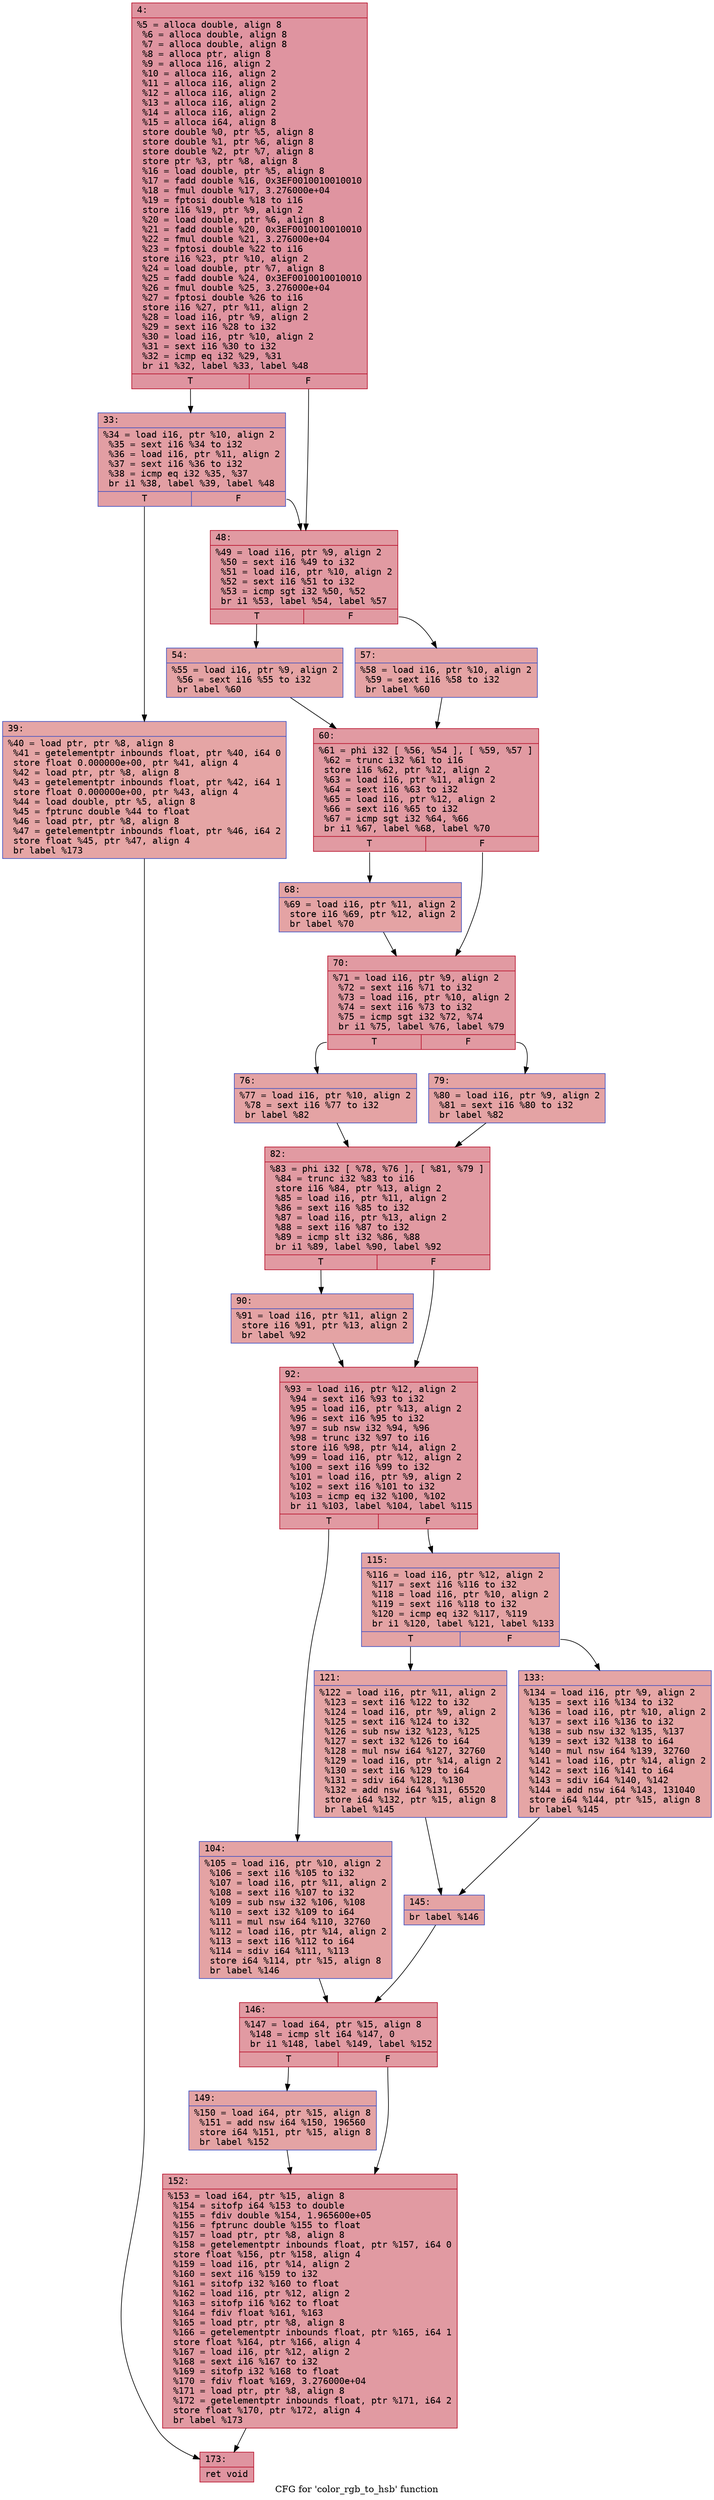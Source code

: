 digraph "CFG for 'color_rgb_to_hsb' function" {
	label="CFG for 'color_rgb_to_hsb' function";

	Node0x600000332b20 [shape=record,color="#b70d28ff", style=filled, fillcolor="#b70d2870" fontname="Courier",label="{4:\l|  %5 = alloca double, align 8\l  %6 = alloca double, align 8\l  %7 = alloca double, align 8\l  %8 = alloca ptr, align 8\l  %9 = alloca i16, align 2\l  %10 = alloca i16, align 2\l  %11 = alloca i16, align 2\l  %12 = alloca i16, align 2\l  %13 = alloca i16, align 2\l  %14 = alloca i16, align 2\l  %15 = alloca i64, align 8\l  store double %0, ptr %5, align 8\l  store double %1, ptr %6, align 8\l  store double %2, ptr %7, align 8\l  store ptr %3, ptr %8, align 8\l  %16 = load double, ptr %5, align 8\l  %17 = fadd double %16, 0x3EF0010010010010\l  %18 = fmul double %17, 3.276000e+04\l  %19 = fptosi double %18 to i16\l  store i16 %19, ptr %9, align 2\l  %20 = load double, ptr %6, align 8\l  %21 = fadd double %20, 0x3EF0010010010010\l  %22 = fmul double %21, 3.276000e+04\l  %23 = fptosi double %22 to i16\l  store i16 %23, ptr %10, align 2\l  %24 = load double, ptr %7, align 8\l  %25 = fadd double %24, 0x3EF0010010010010\l  %26 = fmul double %25, 3.276000e+04\l  %27 = fptosi double %26 to i16\l  store i16 %27, ptr %11, align 2\l  %28 = load i16, ptr %9, align 2\l  %29 = sext i16 %28 to i32\l  %30 = load i16, ptr %10, align 2\l  %31 = sext i16 %30 to i32\l  %32 = icmp eq i32 %29, %31\l  br i1 %32, label %33, label %48\l|{<s0>T|<s1>F}}"];
	Node0x600000332b20:s0 -> Node0x600000332b70[tooltip="4 -> 33\nProbability 50.00%" ];
	Node0x600000332b20:s1 -> Node0x600000332c10[tooltip="4 -> 48\nProbability 50.00%" ];
	Node0x600000332b70 [shape=record,color="#3d50c3ff", style=filled, fillcolor="#be242e70" fontname="Courier",label="{33:\l|  %34 = load i16, ptr %10, align 2\l  %35 = sext i16 %34 to i32\l  %36 = load i16, ptr %11, align 2\l  %37 = sext i16 %36 to i32\l  %38 = icmp eq i32 %35, %37\l  br i1 %38, label %39, label %48\l|{<s0>T|<s1>F}}"];
	Node0x600000332b70:s0 -> Node0x600000332bc0[tooltip="33 -> 39\nProbability 50.00%" ];
	Node0x600000332b70:s1 -> Node0x600000332c10[tooltip="33 -> 48\nProbability 50.00%" ];
	Node0x600000332bc0 [shape=record,color="#3d50c3ff", style=filled, fillcolor="#c5333470" fontname="Courier",label="{39:\l|  %40 = load ptr, ptr %8, align 8\l  %41 = getelementptr inbounds float, ptr %40, i64 0\l  store float 0.000000e+00, ptr %41, align 4\l  %42 = load ptr, ptr %8, align 8\l  %43 = getelementptr inbounds float, ptr %42, i64 1\l  store float 0.000000e+00, ptr %43, align 4\l  %44 = load double, ptr %5, align 8\l  %45 = fptrunc double %44 to float\l  %46 = load ptr, ptr %8, align 8\l  %47 = getelementptr inbounds float, ptr %46, i64 2\l  store float %45, ptr %47, align 4\l  br label %173\l}"];
	Node0x600000332bc0 -> Node0x600000333200[tooltip="39 -> 173\nProbability 100.00%" ];
	Node0x600000332c10 [shape=record,color="#b70d28ff", style=filled, fillcolor="#bb1b2c70" fontname="Courier",label="{48:\l|  %49 = load i16, ptr %9, align 2\l  %50 = sext i16 %49 to i32\l  %51 = load i16, ptr %10, align 2\l  %52 = sext i16 %51 to i32\l  %53 = icmp sgt i32 %50, %52\l  br i1 %53, label %54, label %57\l|{<s0>T|<s1>F}}"];
	Node0x600000332c10:s0 -> Node0x600000332c60[tooltip="48 -> 54\nProbability 50.00%" ];
	Node0x600000332c10:s1 -> Node0x600000332cb0[tooltip="48 -> 57\nProbability 50.00%" ];
	Node0x600000332c60 [shape=record,color="#3d50c3ff", style=filled, fillcolor="#c32e3170" fontname="Courier",label="{54:\l|  %55 = load i16, ptr %9, align 2\l  %56 = sext i16 %55 to i32\l  br label %60\l}"];
	Node0x600000332c60 -> Node0x600000332d00[tooltip="54 -> 60\nProbability 100.00%" ];
	Node0x600000332cb0 [shape=record,color="#3d50c3ff", style=filled, fillcolor="#c32e3170" fontname="Courier",label="{57:\l|  %58 = load i16, ptr %10, align 2\l  %59 = sext i16 %58 to i32\l  br label %60\l}"];
	Node0x600000332cb0 -> Node0x600000332d00[tooltip="57 -> 60\nProbability 100.00%" ];
	Node0x600000332d00 [shape=record,color="#b70d28ff", style=filled, fillcolor="#bb1b2c70" fontname="Courier",label="{60:\l|  %61 = phi i32 [ %56, %54 ], [ %59, %57 ]\l  %62 = trunc i32 %61 to i16\l  store i16 %62, ptr %12, align 2\l  %63 = load i16, ptr %11, align 2\l  %64 = sext i16 %63 to i32\l  %65 = load i16, ptr %12, align 2\l  %66 = sext i16 %65 to i32\l  %67 = icmp sgt i32 %64, %66\l  br i1 %67, label %68, label %70\l|{<s0>T|<s1>F}}"];
	Node0x600000332d00:s0 -> Node0x600000332d50[tooltip="60 -> 68\nProbability 50.00%" ];
	Node0x600000332d00:s1 -> Node0x600000332da0[tooltip="60 -> 70\nProbability 50.00%" ];
	Node0x600000332d50 [shape=record,color="#3d50c3ff", style=filled, fillcolor="#c32e3170" fontname="Courier",label="{68:\l|  %69 = load i16, ptr %11, align 2\l  store i16 %69, ptr %12, align 2\l  br label %70\l}"];
	Node0x600000332d50 -> Node0x600000332da0[tooltip="68 -> 70\nProbability 100.00%" ];
	Node0x600000332da0 [shape=record,color="#b70d28ff", style=filled, fillcolor="#bb1b2c70" fontname="Courier",label="{70:\l|  %71 = load i16, ptr %9, align 2\l  %72 = sext i16 %71 to i32\l  %73 = load i16, ptr %10, align 2\l  %74 = sext i16 %73 to i32\l  %75 = icmp sgt i32 %72, %74\l  br i1 %75, label %76, label %79\l|{<s0>T|<s1>F}}"];
	Node0x600000332da0:s0 -> Node0x600000332df0[tooltip="70 -> 76\nProbability 50.00%" ];
	Node0x600000332da0:s1 -> Node0x600000332e40[tooltip="70 -> 79\nProbability 50.00%" ];
	Node0x600000332df0 [shape=record,color="#3d50c3ff", style=filled, fillcolor="#c32e3170" fontname="Courier",label="{76:\l|  %77 = load i16, ptr %10, align 2\l  %78 = sext i16 %77 to i32\l  br label %82\l}"];
	Node0x600000332df0 -> Node0x600000332e90[tooltip="76 -> 82\nProbability 100.00%" ];
	Node0x600000332e40 [shape=record,color="#3d50c3ff", style=filled, fillcolor="#c32e3170" fontname="Courier",label="{79:\l|  %80 = load i16, ptr %9, align 2\l  %81 = sext i16 %80 to i32\l  br label %82\l}"];
	Node0x600000332e40 -> Node0x600000332e90[tooltip="79 -> 82\nProbability 100.00%" ];
	Node0x600000332e90 [shape=record,color="#b70d28ff", style=filled, fillcolor="#bb1b2c70" fontname="Courier",label="{82:\l|  %83 = phi i32 [ %78, %76 ], [ %81, %79 ]\l  %84 = trunc i32 %83 to i16\l  store i16 %84, ptr %13, align 2\l  %85 = load i16, ptr %11, align 2\l  %86 = sext i16 %85 to i32\l  %87 = load i16, ptr %13, align 2\l  %88 = sext i16 %87 to i32\l  %89 = icmp slt i32 %86, %88\l  br i1 %89, label %90, label %92\l|{<s0>T|<s1>F}}"];
	Node0x600000332e90:s0 -> Node0x600000332ee0[tooltip="82 -> 90\nProbability 50.00%" ];
	Node0x600000332e90:s1 -> Node0x600000332f30[tooltip="82 -> 92\nProbability 50.00%" ];
	Node0x600000332ee0 [shape=record,color="#3d50c3ff", style=filled, fillcolor="#c32e3170" fontname="Courier",label="{90:\l|  %91 = load i16, ptr %11, align 2\l  store i16 %91, ptr %13, align 2\l  br label %92\l}"];
	Node0x600000332ee0 -> Node0x600000332f30[tooltip="90 -> 92\nProbability 100.00%" ];
	Node0x600000332f30 [shape=record,color="#b70d28ff", style=filled, fillcolor="#bb1b2c70" fontname="Courier",label="{92:\l|  %93 = load i16, ptr %12, align 2\l  %94 = sext i16 %93 to i32\l  %95 = load i16, ptr %13, align 2\l  %96 = sext i16 %95 to i32\l  %97 = sub nsw i32 %94, %96\l  %98 = trunc i32 %97 to i16\l  store i16 %98, ptr %14, align 2\l  %99 = load i16, ptr %12, align 2\l  %100 = sext i16 %99 to i32\l  %101 = load i16, ptr %9, align 2\l  %102 = sext i16 %101 to i32\l  %103 = icmp eq i32 %100, %102\l  br i1 %103, label %104, label %115\l|{<s0>T|<s1>F}}"];
	Node0x600000332f30:s0 -> Node0x600000332f80[tooltip="92 -> 104\nProbability 50.00%" ];
	Node0x600000332f30:s1 -> Node0x600000332fd0[tooltip="92 -> 115\nProbability 50.00%" ];
	Node0x600000332f80 [shape=record,color="#3d50c3ff", style=filled, fillcolor="#c32e3170" fontname="Courier",label="{104:\l|  %105 = load i16, ptr %10, align 2\l  %106 = sext i16 %105 to i32\l  %107 = load i16, ptr %11, align 2\l  %108 = sext i16 %107 to i32\l  %109 = sub nsw i32 %106, %108\l  %110 = sext i32 %109 to i64\l  %111 = mul nsw i64 %110, 32760\l  %112 = load i16, ptr %14, align 2\l  %113 = sext i16 %112 to i64\l  %114 = sdiv i64 %111, %113\l  store i64 %114, ptr %15, align 8\l  br label %146\l}"];
	Node0x600000332f80 -> Node0x600000333110[tooltip="104 -> 146\nProbability 100.00%" ];
	Node0x600000332fd0 [shape=record,color="#3d50c3ff", style=filled, fillcolor="#c32e3170" fontname="Courier",label="{115:\l|  %116 = load i16, ptr %12, align 2\l  %117 = sext i16 %116 to i32\l  %118 = load i16, ptr %10, align 2\l  %119 = sext i16 %118 to i32\l  %120 = icmp eq i32 %117, %119\l  br i1 %120, label %121, label %133\l|{<s0>T|<s1>F}}"];
	Node0x600000332fd0:s0 -> Node0x600000333020[tooltip="115 -> 121\nProbability 50.00%" ];
	Node0x600000332fd0:s1 -> Node0x600000333070[tooltip="115 -> 133\nProbability 50.00%" ];
	Node0x600000333020 [shape=record,color="#3d50c3ff", style=filled, fillcolor="#c5333470" fontname="Courier",label="{121:\l|  %122 = load i16, ptr %11, align 2\l  %123 = sext i16 %122 to i32\l  %124 = load i16, ptr %9, align 2\l  %125 = sext i16 %124 to i32\l  %126 = sub nsw i32 %123, %125\l  %127 = sext i32 %126 to i64\l  %128 = mul nsw i64 %127, 32760\l  %129 = load i16, ptr %14, align 2\l  %130 = sext i16 %129 to i64\l  %131 = sdiv i64 %128, %130\l  %132 = add nsw i64 %131, 65520\l  store i64 %132, ptr %15, align 8\l  br label %145\l}"];
	Node0x600000333020 -> Node0x6000003330c0[tooltip="121 -> 145\nProbability 100.00%" ];
	Node0x600000333070 [shape=record,color="#3d50c3ff", style=filled, fillcolor="#c5333470" fontname="Courier",label="{133:\l|  %134 = load i16, ptr %9, align 2\l  %135 = sext i16 %134 to i32\l  %136 = load i16, ptr %10, align 2\l  %137 = sext i16 %136 to i32\l  %138 = sub nsw i32 %135, %137\l  %139 = sext i32 %138 to i64\l  %140 = mul nsw i64 %139, 32760\l  %141 = load i16, ptr %14, align 2\l  %142 = sext i16 %141 to i64\l  %143 = sdiv i64 %140, %142\l  %144 = add nsw i64 %143, 131040\l  store i64 %144, ptr %15, align 8\l  br label %145\l}"];
	Node0x600000333070 -> Node0x6000003330c0[tooltip="133 -> 145\nProbability 100.00%" ];
	Node0x6000003330c0 [shape=record,color="#3d50c3ff", style=filled, fillcolor="#c32e3170" fontname="Courier",label="{145:\l|  br label %146\l}"];
	Node0x6000003330c0 -> Node0x600000333110[tooltip="145 -> 146\nProbability 100.00%" ];
	Node0x600000333110 [shape=record,color="#b70d28ff", style=filled, fillcolor="#bb1b2c70" fontname="Courier",label="{146:\l|  %147 = load i64, ptr %15, align 8\l  %148 = icmp slt i64 %147, 0\l  br i1 %148, label %149, label %152\l|{<s0>T|<s1>F}}"];
	Node0x600000333110:s0 -> Node0x600000333160[tooltip="146 -> 149\nProbability 37.50%" ];
	Node0x600000333110:s1 -> Node0x6000003331b0[tooltip="146 -> 152\nProbability 62.50%" ];
	Node0x600000333160 [shape=record,color="#3d50c3ff", style=filled, fillcolor="#c32e3170" fontname="Courier",label="{149:\l|  %150 = load i64, ptr %15, align 8\l  %151 = add nsw i64 %150, 196560\l  store i64 %151, ptr %15, align 8\l  br label %152\l}"];
	Node0x600000333160 -> Node0x6000003331b0[tooltip="149 -> 152\nProbability 100.00%" ];
	Node0x6000003331b0 [shape=record,color="#b70d28ff", style=filled, fillcolor="#bb1b2c70" fontname="Courier",label="{152:\l|  %153 = load i64, ptr %15, align 8\l  %154 = sitofp i64 %153 to double\l  %155 = fdiv double %154, 1.965600e+05\l  %156 = fptrunc double %155 to float\l  %157 = load ptr, ptr %8, align 8\l  %158 = getelementptr inbounds float, ptr %157, i64 0\l  store float %156, ptr %158, align 4\l  %159 = load i16, ptr %14, align 2\l  %160 = sext i16 %159 to i32\l  %161 = sitofp i32 %160 to float\l  %162 = load i16, ptr %12, align 2\l  %163 = sitofp i16 %162 to float\l  %164 = fdiv float %161, %163\l  %165 = load ptr, ptr %8, align 8\l  %166 = getelementptr inbounds float, ptr %165, i64 1\l  store float %164, ptr %166, align 4\l  %167 = load i16, ptr %12, align 2\l  %168 = sext i16 %167 to i32\l  %169 = sitofp i32 %168 to float\l  %170 = fdiv float %169, 3.276000e+04\l  %171 = load ptr, ptr %8, align 8\l  %172 = getelementptr inbounds float, ptr %171, i64 2\l  store float %170, ptr %172, align 4\l  br label %173\l}"];
	Node0x6000003331b0 -> Node0x600000333200[tooltip="152 -> 173\nProbability 100.00%" ];
	Node0x600000333200 [shape=record,color="#b70d28ff", style=filled, fillcolor="#b70d2870" fontname="Courier",label="{173:\l|  ret void\l}"];
}
